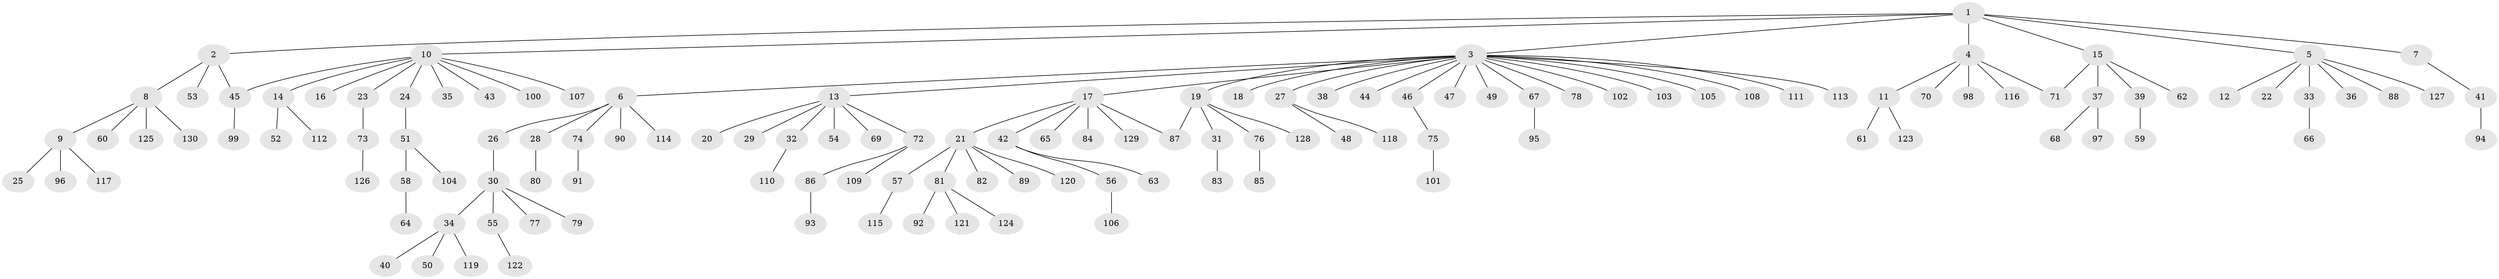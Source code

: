 // Generated by graph-tools (version 1.1) at 2025/11/02/27/25 16:11:13]
// undirected, 130 vertices, 132 edges
graph export_dot {
graph [start="1"]
  node [color=gray90,style=filled];
  1;
  2;
  3;
  4;
  5;
  6;
  7;
  8;
  9;
  10;
  11;
  12;
  13;
  14;
  15;
  16;
  17;
  18;
  19;
  20;
  21;
  22;
  23;
  24;
  25;
  26;
  27;
  28;
  29;
  30;
  31;
  32;
  33;
  34;
  35;
  36;
  37;
  38;
  39;
  40;
  41;
  42;
  43;
  44;
  45;
  46;
  47;
  48;
  49;
  50;
  51;
  52;
  53;
  54;
  55;
  56;
  57;
  58;
  59;
  60;
  61;
  62;
  63;
  64;
  65;
  66;
  67;
  68;
  69;
  70;
  71;
  72;
  73;
  74;
  75;
  76;
  77;
  78;
  79;
  80;
  81;
  82;
  83;
  84;
  85;
  86;
  87;
  88;
  89;
  90;
  91;
  92;
  93;
  94;
  95;
  96;
  97;
  98;
  99;
  100;
  101;
  102;
  103;
  104;
  105;
  106;
  107;
  108;
  109;
  110;
  111;
  112;
  113;
  114;
  115;
  116;
  117;
  118;
  119;
  120;
  121;
  122;
  123;
  124;
  125;
  126;
  127;
  128;
  129;
  130;
  1 -- 2;
  1 -- 3;
  1 -- 4;
  1 -- 5;
  1 -- 7;
  1 -- 10;
  1 -- 15;
  2 -- 8;
  2 -- 45;
  2 -- 53;
  3 -- 6;
  3 -- 13;
  3 -- 17;
  3 -- 18;
  3 -- 19;
  3 -- 27;
  3 -- 38;
  3 -- 44;
  3 -- 46;
  3 -- 47;
  3 -- 49;
  3 -- 67;
  3 -- 78;
  3 -- 102;
  3 -- 103;
  3 -- 105;
  3 -- 108;
  3 -- 111;
  3 -- 113;
  4 -- 11;
  4 -- 70;
  4 -- 71;
  4 -- 98;
  4 -- 116;
  5 -- 12;
  5 -- 22;
  5 -- 33;
  5 -- 36;
  5 -- 88;
  5 -- 127;
  6 -- 26;
  6 -- 28;
  6 -- 74;
  6 -- 90;
  6 -- 114;
  7 -- 41;
  8 -- 9;
  8 -- 60;
  8 -- 125;
  8 -- 130;
  9 -- 25;
  9 -- 96;
  9 -- 117;
  10 -- 14;
  10 -- 16;
  10 -- 23;
  10 -- 24;
  10 -- 35;
  10 -- 43;
  10 -- 45;
  10 -- 100;
  10 -- 107;
  11 -- 61;
  11 -- 123;
  13 -- 20;
  13 -- 29;
  13 -- 32;
  13 -- 54;
  13 -- 69;
  13 -- 72;
  14 -- 52;
  14 -- 112;
  15 -- 37;
  15 -- 39;
  15 -- 62;
  15 -- 71;
  17 -- 21;
  17 -- 42;
  17 -- 65;
  17 -- 84;
  17 -- 87;
  17 -- 129;
  19 -- 31;
  19 -- 76;
  19 -- 87;
  19 -- 128;
  21 -- 57;
  21 -- 81;
  21 -- 82;
  21 -- 89;
  21 -- 120;
  23 -- 73;
  24 -- 51;
  26 -- 30;
  27 -- 48;
  27 -- 118;
  28 -- 80;
  30 -- 34;
  30 -- 55;
  30 -- 77;
  30 -- 79;
  31 -- 83;
  32 -- 110;
  33 -- 66;
  34 -- 40;
  34 -- 50;
  34 -- 119;
  37 -- 68;
  37 -- 97;
  39 -- 59;
  41 -- 94;
  42 -- 56;
  42 -- 63;
  45 -- 99;
  46 -- 75;
  51 -- 58;
  51 -- 104;
  55 -- 122;
  56 -- 106;
  57 -- 115;
  58 -- 64;
  67 -- 95;
  72 -- 86;
  72 -- 109;
  73 -- 126;
  74 -- 91;
  75 -- 101;
  76 -- 85;
  81 -- 92;
  81 -- 121;
  81 -- 124;
  86 -- 93;
}
